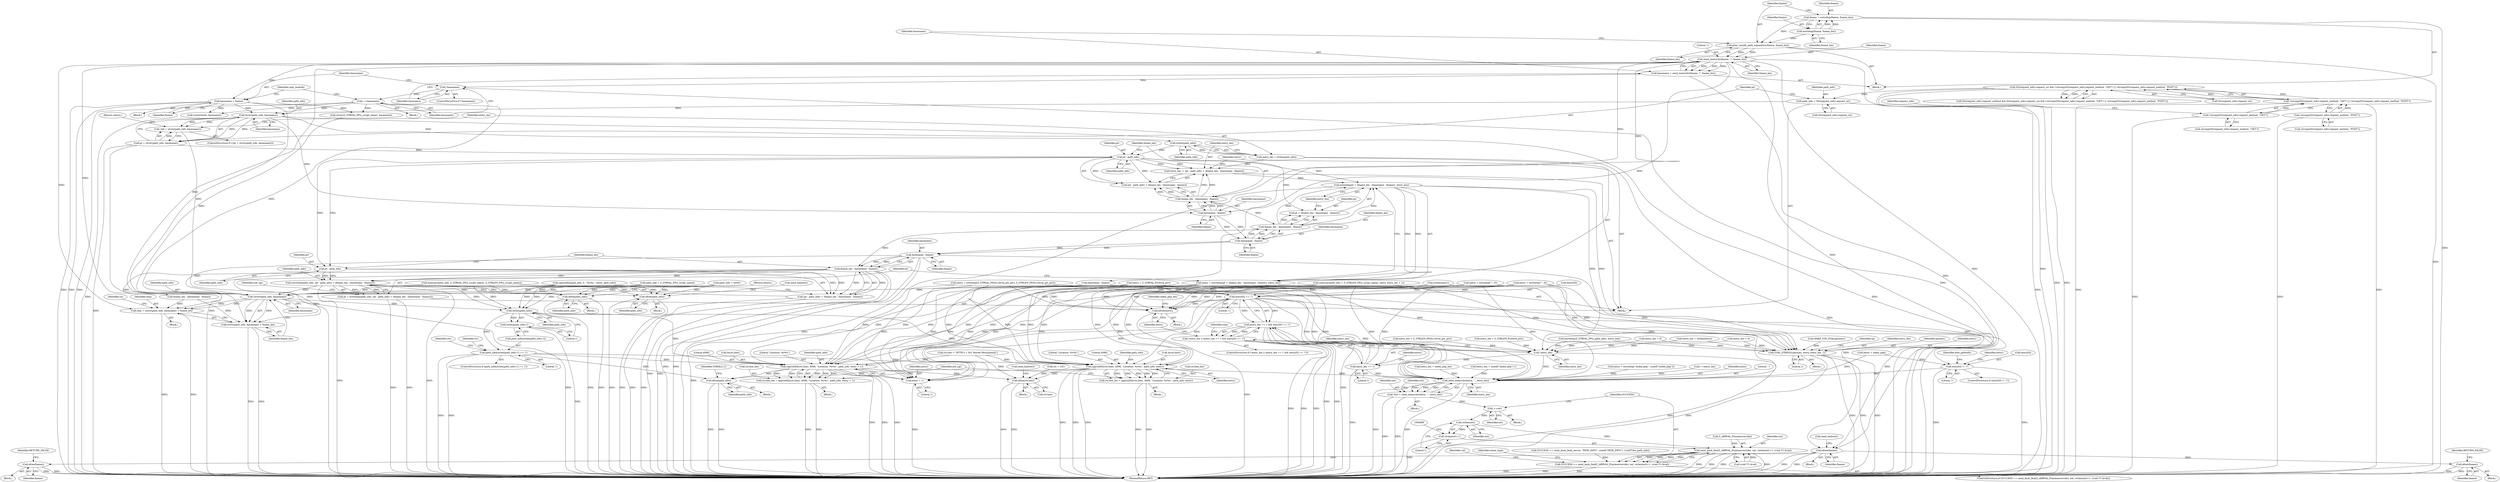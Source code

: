 digraph "0_php_bf58162ddf970f63502837f366930e44d6a992cf@API" {
"1000584" [label="(Call,strstr(path_info, basename))"];
"1000574" [label="(Call,path_info = SG(request_info).request_uri)"];
"1000278" [label="(Call,SG(request_info).request_uri && (!strcmp(SG(request_info).request_method, \"GET\") || !strcmp(SG(request_info).request_method, \"POST\")))"];
"1000283" [label="(Call,!strcmp(SG(request_info).request_method, \"GET\") || !strcmp(SG(request_info).request_method, \"POST\"))"];
"1000284" [label="(Call,!strcmp(SG(request_info).request_method, \"GET\"))"];
"1000291" [label="(Call,!strcmp(SG(request_info).request_method, \"POST\"))"];
"1000318" [label="(Call,basename = fname)"];
"1000310" [label="(Call,zend_memrchr(fname, '/', fname_len))"];
"1000305" [label="(Call,phar_unixify_path_separators(fname, fname_len))"];
"1000300" [label="(Call,fname = estrndup(fname, fname_len))"];
"1000302" [label="(Call,estrndup(fname, fname_len))"];
"1000323" [label="(Call,++basename)"];
"1000315" [label="(Call,!basename)"];
"1000308" [label="(Call,basename = zend_memrchr(fname, '/', fname_len))"];
"1000581" [label="(Call,!(pt = strstr(path_info, basename)))"];
"1000582" [label="(Call,pt = strstr(path_info, basename))"];
"1000596" [label="(Call,pt - path_info)"];
"1000593" [label="(Call,entry_len -= (pt - path_info) + (fname_len - (basename - fname)))"];
"1000606" [label="(Call,estrndup(pt + (fname_len - (basename - fname)), entry_len))"];
"1000604" [label="(Call,entry = estrndup(pt + (fname_len - (basename - fname)), entry_len))"];
"1000641" [label="(Call,ZVAL_STRINGL(params, entry, entry_len, 1))"];
"1000778" [label="(Call,entry[0] == '/')"];
"1000774" [label="(Call,entry_len == 1 && entry[0] == '/')"];
"1000771" [label="(Call,!entry_len || (entry_len == 1 && entry[0] == '/'))"];
"1000784" [label="(Call,efree(entry))"];
"1000796" [label="(Call,entry[0] != '/')"];
"1000958" [label="(Call,zend_memrchr(entry, '.', entry_len))"];
"1000956" [label="(Call,*ext = zend_memrchr(entry, '.', entry_len))"];
"1000966" [label="(Call,++ext)"];
"1000976" [label="(Call,strlen(ext))"];
"1000971" [label="(Call,zend_hash_find(Z_ARRVAL_P(mimeoverride), ext, strlen(ext)+1, (void **) &val))"];
"1000969" [label="(Call,SUCCESS == zend_hash_find(Z_ARRVAL_P(mimeoverride), ext, strlen(ext)+1, (void **) &val))"];
"1000975" [label="(Call,strlen(ext)+1)"];
"1000899" [label="(Call,spprintf(&(ctr.line), 4096, \"Location: %s%s\", path_info, entry + 1))"];
"1000895" [label="(Call,ctr.line_len = spprintf(&(ctr.line), 4096, \"Location: %s%s\", path_info, entry + 1))"];
"1000935" [label="(Call,efree(path_info))"];
"1000939" [label="(Call,efree(ctr.line))"];
"1000907" [label="(Call,entry + 1)"];
"1000916" [label="(Call,spprintf(&(ctr.line), 4096, \"Location: %s%s\", path_info, entry))"];
"1000912" [label="(Call,ctr.line_len = spprintf(&(ctr.line), 4096, \"Location: %s%s\", path_info, entry))"];
"1000772" [label="(Call,!entry_len)"];
"1000775" [label="(Call,entry_len == 1)"];
"1000595" [label="(Call,(pt - path_info) + (fname_len - (basename - fname)))"];
"1000607" [label="(Call,pt + (fname_len - (basename - fname)))"];
"1000620" [label="(Call,pt - path_info)"];
"1000617" [label="(Call,estrndup(path_info, (pt - path_info) + (fname_len - (basename - fname))))"];
"1000615" [label="(Call,pt = estrndup(path_info, (pt - path_info) + (fname_len - (basename - fname))))"];
"1000656" [label="(Call,efree(path_info))"];
"1000828" [label="(Call,efree(path_info))"];
"1000868" [label="(Call,strstr(path_info, basename))"];
"1000865" [label="(Call,tmp = strstr(path_info, basename) + fname_len)"];
"1000867" [label="(Call,strstr(path_info, basename) + fname_len)"];
"1000890" [label="(Call,strlen(path_info))"];
"1000886" [label="(Call,path_info[strlen(path_info)-1] == '/')"];
"1000889" [label="(Call,strlen(path_info)-1)"];
"1000619" [label="(Call,(pt - path_info) + (fname_len - (basename - fname)))"];
"1000591" [label="(Call,strlen(path_info))"];
"1000589" [label="(Call,entry_len = strlen(path_info))"];
"1000601" [label="(Call,basename - fname)"];
"1000599" [label="(Call,fname_len - (basename - fname))"];
"1000609" [label="(Call,fname_len - (basename - fname))"];
"1000623" [label="(Call,fname_len - (basename - fname))"];
"1000611" [label="(Call,basename - fname)"];
"1000625" [label="(Call,basename - fname)"];
"1000945" [label="(Call,efree(fname))"];
"1001009" [label="(Call,efree(fname))"];
"1001023" [label="(Call,efree(fname))"];
"1000615" [label="(Call,pt = estrndup(path_info, (pt - path_info) + (fname_len - (basename - fname))))"];
"1000574" [label="(Call,path_info = SG(request_info).request_uri)"];
"1000917" [label="(Call,&(ctr.line))"];
"1000656" [label="(Call,efree(path_info))"];
"1000945" [label="(Call,efree(fname))"];
"1000891" [label="(Identifier,path_info)"];
"1000866" [label="(Identifier,tmp)"];
"1000467" [label="(Call,memcpy(path_info, Z_STRVAL_PP(z_script_name), Z_STRLEN_PP(z_script_name)))"];
"1000611" [label="(Call,basename - fname)"];
"1000599" [label="(Call,fname_len - (basename - fname))"];
"1000580" [label="(ControlStructure,if (!(pt = strstr(path_info, basename))))"];
"1000583" [label="(Identifier,pt)"];
"1000307" [label="(Identifier,fname_len)"];
"1000432" [label="(Call,SUCCESS == zend_hash_find(_server, \"PATH_INFO\", sizeof(\"PATH_INFO\"), (void**)&z_path_info))"];
"1000908" [label="(Identifier,entry)"];
"1000639" [label="(Call,MAKE_STD_ZVAL(params))"];
"1000302" [label="(Call,estrndup(fname, fname_len))"];
"1000311" [label="(Identifier,fname)"];
"1000324" [label="(Identifier,basename)"];
"1000969" [label="(Call,SUCCESS == zend_hash_find(Z_ARRVAL_P(mimeoverride), ext, strlen(ext)+1, (void **) &val))"];
"1000785" [label="(Identifier,entry)"];
"1000318" [label="(Call,basename = fname)"];
"1000594" [label="(Identifier,entry_len)"];
"1000804" [label="(Identifier,entry)"];
"1000871" [label="(Identifier,fname_len)"];
"1000935" [label="(Call,efree(path_info))"];
"1000487" [label="(Call,entry_len = 0)"];
"1000904" [label="(Literal,4096)"];
"1000812" [label="(Call,entry = estrndup(\"/index.php\", sizeof(\"/index.php\")))"];
"1000319" [label="(Identifier,basename)"];
"1000940" [label="(Call,ctr.line)"];
"1000582" [label="(Call,pt = strstr(path_info, basename))"];
"1000943" [label="(Call,zend_bailout())"];
"1000304" [label="(Identifier,fname_len)"];
"1000620" [label="(Call,pt - path_info)"];
"1000808" [label="(Call,++entry_len)"];
"1000946" [label="(Identifier,fname)"];
"1000591" [label="(Call,strlen(path_info))"];
"1000829" [label="(Identifier,path_info)"];
"1000986" [label="(Identifier,val)"];
"1000892" [label="(Literal,1)"];
"1000626" [label="(Identifier,basename)"];
"1000576" [label="(Call,SG(request_info).request_uri)"];
"1000606" [label="(Call,estrndup(pt + (fname_len - (basename - fname)), entry_len))"];
"1000797" [label="(Call,entry[0])"];
"1000610" [label="(Identifier,fname_len)"];
"1000657" [label="(Identifier,path_info)"];
"1000317" [label="(Block,)"];
"1000976" [label="(Call,strlen(ext))"];
"1000629" [label="(Identifier,not_cgi)"];
"1001010" [label="(Identifier,fname)"];
"1000273" [label="(Call,SG(request_info).request_method && SG(request_info).request_uri && (!strcmp(SG(request_info).request_method, \"GET\") || !strcmp(SG(request_info).request_method, \"POST\")))"];
"1001008" [label="(Block,)"];
"1000621" [label="(Identifier,pt)"];
"1000595" [label="(Call,(pt - path_info) + (fname_len - (basename - fname)))"];
"1000306" [label="(Identifier,fname)"];
"1000323" [label="(Call,++basename)"];
"1000548" [label="(Call,entry = estrndup(\"\", 0))"];
"1000954" [label="(Block,)"];
"1000566" [label="(Call,basename - fname)"];
"1000590" [label="(Identifier,entry_len)"];
"1000873" [label="(Identifier,sa)"];
"1000922" [label="(Literal,\"Location: %s%s\")"];
"1000897" [label="(Identifier,ctr)"];
"1000957" [label="(Identifier,ext)"];
"1001030" [label="(MethodReturn,RET)"];
"1000770" [label="(ControlStructure,if (!entry_len || (entry_len == 1 && entry[0] == '/')))"];
"1000564" [label="(Call,fname_len - (basename - fname))"];
"1000959" [label="(Identifier,entry)"];
"1000285" [label="(Call,strcmp(SG(request_info).request_method, \"GET\"))"];
"1000648" [label="(Identifier,zp)"];
"1000975" [label="(Call,strlen(ext)+1)"];
"1001028" [label="(Identifier,mime_type)"];
"1000960" [label="(Literal,'.')"];
"1000795" [label="(ControlStructure,if (entry[0] != '/'))"];
"1000978" [label="(Literal,1)"];
"1000581" [label="(Call,!(pt = strstr(path_info, basename)))"];
"1000320" [label="(Identifier,fname)"];
"1000966" [label="(Call,++ext)"];
"1000887" [label="(Call,path_info[strlen(path_info)-1])"];
"1000322" [label="(Block,)"];
"1000900" [label="(Call,&(ctr.line))"];
"1000842" [label="(Call,ctr = {0})"];
"1000971" [label="(Call,zend_hash_find(Z_ARRVAL_P(mimeoverride), ext, strlen(ext)+1, (void **) &val))"];
"1000977" [label="(Identifier,ext)"];
"1000645" [label="(Literal,1)"];
"1000835" [label="(Identifier,tmp)"];
"1000911" [label="(Block,)"];
"1000830" [label="(Call,zend_bailout())"];
"1000316" [label="(Identifier,basename)"];
"1000305" [label="(Call,phar_unixify_path_separators(fname, fname_len))"];
"1000775" [label="(Call,entry_len == 1)"];
"1001023" [label="(Call,efree(fname))"];
"1000857" [label="(Call,ctr.line = \"HTTP/1.1 301 Moved Permanently\")"];
"1000495" [label="(Call,path_info = Z_STRVAL_PP(z_script_name))"];
"1000623" [label="(Call,fname_len - (basename - fname))"];
"1000588" [label="(Return,return;)"];
"1000779" [label="(Call,entry[0])"];
"1000292" [label="(Call,strcmp(SG(request_info).request_method, \"POST\"))"];
"1000974" [label="(Identifier,ext)"];
"1000864" [label="(Block,)"];
"1000613" [label="(Identifier,fname)"];
"1000314" [label="(ControlStructure,if (!basename))"];
"1000916" [label="(Call,spprintf(&(ctr.line), 4096, \"Location: %s%s\", path_info, entry))"];
"1000295" [label="(Identifier,request_info)"];
"1000921" [label="(Literal,4096)"];
"1000644" [label="(Identifier,entry_len)"];
"1000601" [label="(Call,basename - fname)"];
"1000956" [label="(Call,*ext = zend_memrchr(entry, '.', entry_len))"];
"1000905" [label="(Literal,\"Location: %s%s\")"];
"1000612" [label="(Identifier,basename)"];
"1000600" [label="(Identifier,fname_len)"];
"1000627" [label="(Identifier,fname)"];
"1000771" [label="(Call,!entry_len || (entry_len == 1 && entry[0] == '/'))"];
"1000972" [label="(Call,Z_ARRVAL_P(mimeoverride))"];
"1000309" [label="(Identifier,basename)"];
"1000926" [label="(Identifier,not_cgi)"];
"1000308" [label="(Call,basename = zend_memrchr(fname, '/', fname_len))"];
"1000722" [label="(Call,entry = estrndup(Z_STRVAL_PP(fci.retval_ptr_ptr), Z_STRLEN_PP(fci.retval_ptr_ptr)))"];
"1000944" [label="(Block,)"];
"1000573" [label="(Block,)"];
"1000596" [label="(Call,pt - path_info)"];
"1000741" [label="(Call,entry = Z_STRVAL_P(retval_ptr))"];
"1000614" [label="(Identifier,entry_len)"];
"1000454" [label="(Call,estrndup(Z_STRVAL_PP(z_path_info), entry_len))"];
"1000589" [label="(Call,entry_len = strlen(path_info))"];
"1000303" [label="(Identifier,fname)"];
"1000958" [label="(Call,zend_memrchr(entry, '.', entry_len))"];
"1000609" [label="(Call,fname_len - (basename - fname))"];
"1000633" [label="(Block,)"];
"1000783" [label="(Block,)"];
"1000826" [label="(Identifier,free_pathinfo)"];
"1000979" [label="(Call,(void **) &val)"];
"1000593" [label="(Call,entry_len -= (pt - path_info) + (fname_len - (basename - fname)))"];
"1000618" [label="(Identifier,path_info)"];
"1000924" [label="(Identifier,entry)"];
"1001024" [label="(Identifier,fname)"];
"1000780" [label="(Identifier,entry)"];
"1000772" [label="(Call,!entry_len)"];
"1000965" [label="(Block,)"];
"1000642" [label="(Identifier,params)"];
"1000886" [label="(Call,path_info[strlen(path_info)-1] == '/')"];
"1000893" [label="(Literal,'/')"];
"1000513" [label="(Call,strstr(testit, basename))"];
"1000968" [label="(ControlStructure,if (SUCCESS == zend_hash_find(Z_ARRVAL_P(mimeoverride), ext, strlen(ext)+1, (void **) &val)))"];
"1000796" [label="(Call,entry[0] != '/')"];
"1000912" [label="(Call,ctr.line_len = spprintf(&(ctr.line), 4096, \"Location: %s%s\", path_info, entry))"];
"1000923" [label="(Identifier,path_info)"];
"1000526" [label="(Call,entry_len = strlen(entry))"];
"1000913" [label="(Call,ctr.line_len)"];
"1000598" [label="(Identifier,path_info)"];
"1000776" [label="(Identifier,entry_len)"];
"1000586" [label="(Identifier,basename)"];
"1000987" [label="(Block,)"];
"1000970" [label="(Identifier,SUCCESS)"];
"1000894" [label="(Block,)"];
"1000869" [label="(Identifier,path_info)"];
"1000603" [label="(Identifier,fname)"];
"1000575" [label="(Identifier,path_info)"];
"1000787" [label="(Identifier,index_php_len)"];
"1000777" [label="(Literal,1)"];
"1000655" [label="(Block,)"];
"1000585" [label="(Identifier,path_info)"];
"1000658" [label="(Return,return;)"];
"1000907" [label="(Call,entry + 1)"];
"1000870" [label="(Identifier,basename)"];
"1000592" [label="(Identifier,path_info)"];
"1000964" [label="(Identifier,ext)"];
"1000906" [label="(Identifier,path_info)"];
"1000789" [label="(Call,entry = index_php)"];
"1000315" [label="(Call,!basename)"];
"1000284" [label="(Call,!strcmp(SG(request_info).request_method, \"GET\"))"];
"1000604" [label="(Call,entry = estrndup(pt + (fname_len - (basename - fname)), entry_len))"];
"1000310" [label="(Call,zend_memrchr(fname, '/', fname_len))"];
"1000939" [label="(Call,efree(ctr.line))"];
"1000947" [label="(Call,zend_bailout())"];
"1000867" [label="(Call,strstr(path_info, basename) + fname_len)"];
"1000890" [label="(Call,strlen(path_info))"];
"1000301" [label="(Identifier,fname)"];
"1000528" [label="(Call,strlen(entry))"];
"1000283" [label="(Call,!strcmp(SG(request_info).request_method, \"GET\") || !strcmp(SG(request_info).request_method, \"POST\"))"];
"1000909" [label="(Literal,1)"];
"1000619" [label="(Call,(pt - path_info) + (fname_len - (basename - fname)))"];
"1000608" [label="(Identifier,pt)"];
"1000827" [label="(Block,)"];
"1000773" [label="(Identifier,entry_len)"];
"1000641" [label="(Call,ZVAL_STRINGL(params, entry, entry_len, 1))"];
"1000602" [label="(Identifier,basename)"];
"1000774" [label="(Call,entry_len == 1 && entry[0] == '/')"];
"1000967" [label="(Identifier,ext)"];
"1000313" [label="(Identifier,fname_len)"];
"1000800" [label="(Literal,'/')"];
"1000792" [label="(Call,entry_len = index_php_len)"];
"1000885" [label="(ControlStructure,if (path_info[strlen(path_info)-1] == '/'))"];
"1000745" [label="(Call,entry_len = Z_STRLEN_P(retval_ptr))"];
"1000782" [label="(Literal,'/')"];
"1000584" [label="(Call,strstr(path_info, basename))"];
"1000868" [label="(Call,strstr(path_info, basename))"];
"1000818" [label="(Call,entry_len = sizeof(\"/index.php\")-1)"];
"1000279" [label="(Call,SG(request_info).request_uri)"];
"1000914" [label="(Identifier,ctr)"];
"1000616" [label="(Identifier,pt)"];
"1000896" [label="(Call,ctr.line_len)"];
"1000936" [label="(Identifier,path_info)"];
"1000784" [label="(Call,efree(entry))"];
"1000490" [label="(Call,entry = estrndup(\"\", 0))"];
"1000733" [label="(Call,entry_len = Z_STRLEN_PP(fci.retval_ptr_ptr))"];
"1000961" [label="(Identifier,entry_len)"];
"1000625" [label="(Call,basename - fname)"];
"1000778" [label="(Call,entry[0] == '/')"];
"1000530" [label="(Call,spprintf(&path_info, 0, \"%s%s\", testit, path_info))"];
"1000828" [label="(Call,efree(path_info))"];
"1000865" [label="(Call,tmp = strstr(path_info, basename) + fname_len)"];
"1000934" [label="(Block,)"];
"1000278" [label="(Call,SG(request_info).request_uri && (!strcmp(SG(request_info).request_method, \"GET\") || !strcmp(SG(request_info).request_method, \"POST\")))"];
"1000899" [label="(Call,spprintf(&(ctr.line), 4096, \"Location: %s%s\", path_info, entry + 1))"];
"1000605" [label="(Identifier,entry)"];
"1000473" [label="(Call,memcpy(path_info + Z_STRLEN_PP(z_script_name), entry, entry_len + 1))"];
"1000938" [label="(Identifier,TSRMLS_C)"];
"1000643" [label="(Identifier,entry)"];
"1000607" [label="(Call,pt + (fname_len - (basename - fname)))"];
"1000597" [label="(Identifier,pt)"];
"1000553" [label="(Call,entry_len = 0)"];
"1000895" [label="(Call,ctr.line_len = spprintf(&(ctr.line), 4096, \"Location: %s%s\", path_info, entry + 1))"];
"1000542" [label="(Call,path_info = testit)"];
"1000331" [label="(Identifier,sapi_module)"];
"1000291" [label="(Call,!strcmp(SG(request_info).request_method, \"POST\"))"];
"1000889" [label="(Call,strlen(path_info)-1)"];
"1000622" [label="(Identifier,path_info)"];
"1001011" [label="(Identifier,RETURN_FALSE)"];
"1001025" [label="(Identifier,RETURN_FALSE)"];
"1000312" [label="(Literal,'/')"];
"1000300" [label="(Call,fname = estrndup(fname, fname_len))"];
"1000832" [label="(Block,)"];
"1000424" [label="(Call,strstr(Z_STRVAL_PP(z_script_name), basename))"];
"1000617" [label="(Call,estrndup(path_info, (pt - path_info) + (fname_len - (basename - fname))))"];
"1000624" [label="(Identifier,fname_len)"];
"1001009" [label="(Call,efree(fname))"];
"1000182" [label="(Block,)"];
"1000584" -> "1000582"  [label="AST: "];
"1000584" -> "1000586"  [label="CFG: "];
"1000585" -> "1000584"  [label="AST: "];
"1000586" -> "1000584"  [label="AST: "];
"1000582" -> "1000584"  [label="CFG: "];
"1000584" -> "1001030"  [label="DDG: "];
"1000584" -> "1001030"  [label="DDG: "];
"1000584" -> "1000581"  [label="DDG: "];
"1000584" -> "1000581"  [label="DDG: "];
"1000584" -> "1000582"  [label="DDG: "];
"1000584" -> "1000582"  [label="DDG: "];
"1000574" -> "1000584"  [label="DDG: "];
"1000318" -> "1000584"  [label="DDG: "];
"1000323" -> "1000584"  [label="DDG: "];
"1000584" -> "1000591"  [label="DDG: "];
"1000584" -> "1000601"  [label="DDG: "];
"1000574" -> "1000573"  [label="AST: "];
"1000574" -> "1000576"  [label="CFG: "];
"1000575" -> "1000574"  [label="AST: "];
"1000576" -> "1000574"  [label="AST: "];
"1000583" -> "1000574"  [label="CFG: "];
"1000574" -> "1001030"  [label="DDG: "];
"1000278" -> "1000574"  [label="DDG: "];
"1000278" -> "1000273"  [label="AST: "];
"1000278" -> "1000279"  [label="CFG: "];
"1000278" -> "1000283"  [label="CFG: "];
"1000279" -> "1000278"  [label="AST: "];
"1000283" -> "1000278"  [label="AST: "];
"1000273" -> "1000278"  [label="CFG: "];
"1000278" -> "1001030"  [label="DDG: "];
"1000278" -> "1001030"  [label="DDG: "];
"1000278" -> "1000273"  [label="DDG: "];
"1000278" -> "1000273"  [label="DDG: "];
"1000283" -> "1000278"  [label="DDG: "];
"1000283" -> "1000278"  [label="DDG: "];
"1000283" -> "1000284"  [label="CFG: "];
"1000283" -> "1000291"  [label="CFG: "];
"1000284" -> "1000283"  [label="AST: "];
"1000291" -> "1000283"  [label="AST: "];
"1000283" -> "1001030"  [label="DDG: "];
"1000283" -> "1001030"  [label="DDG: "];
"1000284" -> "1000283"  [label="DDG: "];
"1000291" -> "1000283"  [label="DDG: "];
"1000284" -> "1000285"  [label="CFG: "];
"1000285" -> "1000284"  [label="AST: "];
"1000295" -> "1000284"  [label="CFG: "];
"1000284" -> "1001030"  [label="DDG: "];
"1000291" -> "1000292"  [label="CFG: "];
"1000292" -> "1000291"  [label="AST: "];
"1000291" -> "1001030"  [label="DDG: "];
"1000318" -> "1000317"  [label="AST: "];
"1000318" -> "1000320"  [label="CFG: "];
"1000319" -> "1000318"  [label="AST: "];
"1000320" -> "1000318"  [label="AST: "];
"1000331" -> "1000318"  [label="CFG: "];
"1000318" -> "1001030"  [label="DDG: "];
"1000318" -> "1001030"  [label="DDG: "];
"1000310" -> "1000318"  [label="DDG: "];
"1000318" -> "1000424"  [label="DDG: "];
"1000318" -> "1000513"  [label="DDG: "];
"1000318" -> "1000868"  [label="DDG: "];
"1000310" -> "1000308"  [label="AST: "];
"1000310" -> "1000313"  [label="CFG: "];
"1000311" -> "1000310"  [label="AST: "];
"1000312" -> "1000310"  [label="AST: "];
"1000313" -> "1000310"  [label="AST: "];
"1000308" -> "1000310"  [label="CFG: "];
"1000310" -> "1001030"  [label="DDG: "];
"1000310" -> "1001030"  [label="DDG: "];
"1000310" -> "1000308"  [label="DDG: "];
"1000310" -> "1000308"  [label="DDG: "];
"1000310" -> "1000308"  [label="DDG: "];
"1000305" -> "1000310"  [label="DDG: "];
"1000305" -> "1000310"  [label="DDG: "];
"1000310" -> "1000564"  [label="DDG: "];
"1000310" -> "1000566"  [label="DDG: "];
"1000310" -> "1000599"  [label="DDG: "];
"1000310" -> "1000601"  [label="DDG: "];
"1000310" -> "1000865"  [label="DDG: "];
"1000310" -> "1000867"  [label="DDG: "];
"1000310" -> "1000945"  [label="DDG: "];
"1000305" -> "1000182"  [label="AST: "];
"1000305" -> "1000307"  [label="CFG: "];
"1000306" -> "1000305"  [label="AST: "];
"1000307" -> "1000305"  [label="AST: "];
"1000309" -> "1000305"  [label="CFG: "];
"1000305" -> "1001030"  [label="DDG: "];
"1000300" -> "1000305"  [label="DDG: "];
"1000302" -> "1000305"  [label="DDG: "];
"1000300" -> "1000182"  [label="AST: "];
"1000300" -> "1000302"  [label="CFG: "];
"1000301" -> "1000300"  [label="AST: "];
"1000302" -> "1000300"  [label="AST: "];
"1000306" -> "1000300"  [label="CFG: "];
"1000300" -> "1001030"  [label="DDG: "];
"1000302" -> "1000300"  [label="DDG: "];
"1000302" -> "1000300"  [label="DDG: "];
"1000302" -> "1000304"  [label="CFG: "];
"1000303" -> "1000302"  [label="AST: "];
"1000304" -> "1000302"  [label="AST: "];
"1000323" -> "1000322"  [label="AST: "];
"1000323" -> "1000324"  [label="CFG: "];
"1000324" -> "1000323"  [label="AST: "];
"1000331" -> "1000323"  [label="CFG: "];
"1000323" -> "1001030"  [label="DDG: "];
"1000315" -> "1000323"  [label="DDG: "];
"1000323" -> "1000424"  [label="DDG: "];
"1000323" -> "1000513"  [label="DDG: "];
"1000323" -> "1000868"  [label="DDG: "];
"1000315" -> "1000314"  [label="AST: "];
"1000315" -> "1000316"  [label="CFG: "];
"1000316" -> "1000315"  [label="AST: "];
"1000319" -> "1000315"  [label="CFG: "];
"1000324" -> "1000315"  [label="CFG: "];
"1000315" -> "1001030"  [label="DDG: "];
"1000308" -> "1000315"  [label="DDG: "];
"1000308" -> "1000182"  [label="AST: "];
"1000309" -> "1000308"  [label="AST: "];
"1000316" -> "1000308"  [label="CFG: "];
"1000308" -> "1001030"  [label="DDG: "];
"1000581" -> "1000580"  [label="AST: "];
"1000581" -> "1000582"  [label="CFG: "];
"1000582" -> "1000581"  [label="AST: "];
"1000588" -> "1000581"  [label="CFG: "];
"1000590" -> "1000581"  [label="CFG: "];
"1000581" -> "1001030"  [label="DDG: "];
"1000582" -> "1000581"  [label="DDG: "];
"1000583" -> "1000582"  [label="AST: "];
"1000582" -> "1001030"  [label="DDG: "];
"1000582" -> "1001030"  [label="DDG: "];
"1000582" -> "1000596"  [label="DDG: "];
"1000596" -> "1000595"  [label="AST: "];
"1000596" -> "1000598"  [label="CFG: "];
"1000597" -> "1000596"  [label="AST: "];
"1000598" -> "1000596"  [label="AST: "];
"1000600" -> "1000596"  [label="CFG: "];
"1000596" -> "1000593"  [label="DDG: "];
"1000596" -> "1000593"  [label="DDG: "];
"1000596" -> "1000595"  [label="DDG: "];
"1000596" -> "1000595"  [label="DDG: "];
"1000591" -> "1000596"  [label="DDG: "];
"1000596" -> "1000606"  [label="DDG: "];
"1000596" -> "1000607"  [label="DDG: "];
"1000596" -> "1000620"  [label="DDG: "];
"1000596" -> "1000620"  [label="DDG: "];
"1000593" -> "1000573"  [label="AST: "];
"1000593" -> "1000595"  [label="CFG: "];
"1000594" -> "1000593"  [label="AST: "];
"1000595" -> "1000593"  [label="AST: "];
"1000605" -> "1000593"  [label="CFG: "];
"1000599" -> "1000593"  [label="DDG: "];
"1000599" -> "1000593"  [label="DDG: "];
"1000589" -> "1000593"  [label="DDG: "];
"1000593" -> "1000606"  [label="DDG: "];
"1000606" -> "1000604"  [label="AST: "];
"1000606" -> "1000614"  [label="CFG: "];
"1000607" -> "1000606"  [label="AST: "];
"1000614" -> "1000606"  [label="AST: "];
"1000604" -> "1000606"  [label="CFG: "];
"1000606" -> "1001030"  [label="DDG: "];
"1000606" -> "1000604"  [label="DDG: "];
"1000606" -> "1000604"  [label="DDG: "];
"1000609" -> "1000606"  [label="DDG: "];
"1000609" -> "1000606"  [label="DDG: "];
"1000606" -> "1000641"  [label="DDG: "];
"1000606" -> "1000772"  [label="DDG: "];
"1000604" -> "1000573"  [label="AST: "];
"1000605" -> "1000604"  [label="AST: "];
"1000616" -> "1000604"  [label="CFG: "];
"1000604" -> "1001030"  [label="DDG: "];
"1000604" -> "1000641"  [label="DDG: "];
"1000604" -> "1000778"  [label="DDG: "];
"1000604" -> "1000784"  [label="DDG: "];
"1000604" -> "1000899"  [label="DDG: "];
"1000604" -> "1000907"  [label="DDG: "];
"1000604" -> "1000916"  [label="DDG: "];
"1000604" -> "1000958"  [label="DDG: "];
"1000641" -> "1000633"  [label="AST: "];
"1000641" -> "1000645"  [label="CFG: "];
"1000642" -> "1000641"  [label="AST: "];
"1000643" -> "1000641"  [label="AST: "];
"1000644" -> "1000641"  [label="AST: "];
"1000645" -> "1000641"  [label="AST: "];
"1000648" -> "1000641"  [label="CFG: "];
"1000641" -> "1001030"  [label="DDG: "];
"1000641" -> "1001030"  [label="DDG: "];
"1000641" -> "1001030"  [label="DDG: "];
"1000641" -> "1001030"  [label="DDG: "];
"1000639" -> "1000641"  [label="DDG: "];
"1000490" -> "1000641"  [label="DDG: "];
"1000528" -> "1000641"  [label="DDG: "];
"1000473" -> "1000641"  [label="DDG: "];
"1000548" -> "1000641"  [label="DDG: "];
"1000553" -> "1000641"  [label="DDG: "];
"1000487" -> "1000641"  [label="DDG: "];
"1000526" -> "1000641"  [label="DDG: "];
"1000454" -> "1000641"  [label="DDG: "];
"1000778" -> "1000774"  [label="AST: "];
"1000778" -> "1000782"  [label="CFG: "];
"1000779" -> "1000778"  [label="AST: "];
"1000782" -> "1000778"  [label="AST: "];
"1000774" -> "1000778"  [label="CFG: "];
"1000778" -> "1001030"  [label="DDG: "];
"1000778" -> "1000774"  [label="DDG: "];
"1000778" -> "1000774"  [label="DDG: "];
"1000741" -> "1000778"  [label="DDG: "];
"1000490" -> "1000778"  [label="DDG: "];
"1000722" -> "1000778"  [label="DDG: "];
"1000528" -> "1000778"  [label="DDG: "];
"1000473" -> "1000778"  [label="DDG: "];
"1000548" -> "1000778"  [label="DDG: "];
"1000778" -> "1000784"  [label="DDG: "];
"1000778" -> "1000796"  [label="DDG: "];
"1000778" -> "1000899"  [label="DDG: "];
"1000778" -> "1000907"  [label="DDG: "];
"1000778" -> "1000916"  [label="DDG: "];
"1000778" -> "1000958"  [label="DDG: "];
"1000774" -> "1000771"  [label="AST: "];
"1000774" -> "1000775"  [label="CFG: "];
"1000775" -> "1000774"  [label="AST: "];
"1000771" -> "1000774"  [label="CFG: "];
"1000774" -> "1001030"  [label="DDG: "];
"1000774" -> "1001030"  [label="DDG: "];
"1000774" -> "1000771"  [label="DDG: "];
"1000774" -> "1000771"  [label="DDG: "];
"1000775" -> "1000774"  [label="DDG: "];
"1000775" -> "1000774"  [label="DDG: "];
"1000771" -> "1000770"  [label="AST: "];
"1000771" -> "1000772"  [label="CFG: "];
"1000772" -> "1000771"  [label="AST: "];
"1000785" -> "1000771"  [label="CFG: "];
"1000835" -> "1000771"  [label="CFG: "];
"1000771" -> "1001030"  [label="DDG: "];
"1000771" -> "1001030"  [label="DDG: "];
"1000771" -> "1001030"  [label="DDG: "];
"1000772" -> "1000771"  [label="DDG: "];
"1000784" -> "1000783"  [label="AST: "];
"1000784" -> "1000785"  [label="CFG: "];
"1000785" -> "1000784"  [label="AST: "];
"1000787" -> "1000784"  [label="CFG: "];
"1000784" -> "1001030"  [label="DDG: "];
"1000741" -> "1000784"  [label="DDG: "];
"1000490" -> "1000784"  [label="DDG: "];
"1000722" -> "1000784"  [label="DDG: "];
"1000528" -> "1000784"  [label="DDG: "];
"1000473" -> "1000784"  [label="DDG: "];
"1000548" -> "1000784"  [label="DDG: "];
"1000796" -> "1000795"  [label="AST: "];
"1000796" -> "1000800"  [label="CFG: "];
"1000797" -> "1000796"  [label="AST: "];
"1000800" -> "1000796"  [label="AST: "];
"1000804" -> "1000796"  [label="CFG: "];
"1000826" -> "1000796"  [label="CFG: "];
"1000796" -> "1001030"  [label="DDG: "];
"1000796" -> "1001030"  [label="DDG: "];
"1000789" -> "1000796"  [label="DDG: "];
"1000796" -> "1000958"  [label="DDG: "];
"1000958" -> "1000956"  [label="AST: "];
"1000958" -> "1000961"  [label="CFG: "];
"1000959" -> "1000958"  [label="AST: "];
"1000960" -> "1000958"  [label="AST: "];
"1000961" -> "1000958"  [label="AST: "];
"1000956" -> "1000958"  [label="CFG: "];
"1000958" -> "1001030"  [label="DDG: "];
"1000958" -> "1001030"  [label="DDG: "];
"1000958" -> "1000956"  [label="DDG: "];
"1000958" -> "1000956"  [label="DDG: "];
"1000958" -> "1000956"  [label="DDG: "];
"1000789" -> "1000958"  [label="DDG: "];
"1000812" -> "1000958"  [label="DDG: "];
"1000916" -> "1000958"  [label="DDG: "];
"1000741" -> "1000958"  [label="DDG: "];
"1000490" -> "1000958"  [label="DDG: "];
"1000722" -> "1000958"  [label="DDG: "];
"1000528" -> "1000958"  [label="DDG: "];
"1000473" -> "1000958"  [label="DDG: "];
"1000548" -> "1000958"  [label="DDG: "];
"1000772" -> "1000958"  [label="DDG: "];
"1000792" -> "1000958"  [label="DDG: "];
"1000775" -> "1000958"  [label="DDG: "];
"1000808" -> "1000958"  [label="DDG: "];
"1000818" -> "1000958"  [label="DDG: "];
"1000956" -> "1000954"  [label="AST: "];
"1000957" -> "1000956"  [label="AST: "];
"1000964" -> "1000956"  [label="CFG: "];
"1000956" -> "1001030"  [label="DDG: "];
"1000956" -> "1001030"  [label="DDG: "];
"1000956" -> "1000966"  [label="DDG: "];
"1000966" -> "1000965"  [label="AST: "];
"1000966" -> "1000967"  [label="CFG: "];
"1000967" -> "1000966"  [label="AST: "];
"1000970" -> "1000966"  [label="CFG: "];
"1000966" -> "1000976"  [label="DDG: "];
"1000976" -> "1000975"  [label="AST: "];
"1000976" -> "1000977"  [label="CFG: "];
"1000977" -> "1000976"  [label="AST: "];
"1000978" -> "1000976"  [label="CFG: "];
"1000976" -> "1000971"  [label="DDG: "];
"1000976" -> "1000975"  [label="DDG: "];
"1000971" -> "1000969"  [label="AST: "];
"1000971" -> "1000979"  [label="CFG: "];
"1000972" -> "1000971"  [label="AST: "];
"1000974" -> "1000971"  [label="AST: "];
"1000975" -> "1000971"  [label="AST: "];
"1000979" -> "1000971"  [label="AST: "];
"1000969" -> "1000971"  [label="CFG: "];
"1000971" -> "1001030"  [label="DDG: "];
"1000971" -> "1001030"  [label="DDG: "];
"1000971" -> "1001030"  [label="DDG: "];
"1000971" -> "1001030"  [label="DDG: "];
"1000971" -> "1000969"  [label="DDG: "];
"1000971" -> "1000969"  [label="DDG: "];
"1000971" -> "1000969"  [label="DDG: "];
"1000971" -> "1000969"  [label="DDG: "];
"1000972" -> "1000971"  [label="DDG: "];
"1000979" -> "1000971"  [label="DDG: "];
"1000969" -> "1000968"  [label="AST: "];
"1000970" -> "1000969"  [label="AST: "];
"1000986" -> "1000969"  [label="CFG: "];
"1001028" -> "1000969"  [label="CFG: "];
"1000969" -> "1001030"  [label="DDG: "];
"1000969" -> "1001030"  [label="DDG: "];
"1000969" -> "1001030"  [label="DDG: "];
"1000432" -> "1000969"  [label="DDG: "];
"1000975" -> "1000978"  [label="CFG: "];
"1000978" -> "1000975"  [label="AST: "];
"1000980" -> "1000975"  [label="CFG: "];
"1000975" -> "1001030"  [label="DDG: "];
"1000899" -> "1000895"  [label="AST: "];
"1000899" -> "1000907"  [label="CFG: "];
"1000900" -> "1000899"  [label="AST: "];
"1000904" -> "1000899"  [label="AST: "];
"1000905" -> "1000899"  [label="AST: "];
"1000906" -> "1000899"  [label="AST: "];
"1000907" -> "1000899"  [label="AST: "];
"1000895" -> "1000899"  [label="CFG: "];
"1000899" -> "1001030"  [label="DDG: "];
"1000899" -> "1001030"  [label="DDG: "];
"1000899" -> "1001030"  [label="DDG: "];
"1000899" -> "1000895"  [label="DDG: "];
"1000899" -> "1000895"  [label="DDG: "];
"1000899" -> "1000895"  [label="DDG: "];
"1000899" -> "1000895"  [label="DDG: "];
"1000899" -> "1000895"  [label="DDG: "];
"1000857" -> "1000899"  [label="DDG: "];
"1000890" -> "1000899"  [label="DDG: "];
"1000886" -> "1000899"  [label="DDG: "];
"1000741" -> "1000899"  [label="DDG: "];
"1000490" -> "1000899"  [label="DDG: "];
"1000722" -> "1000899"  [label="DDG: "];
"1000528" -> "1000899"  [label="DDG: "];
"1000473" -> "1000899"  [label="DDG: "];
"1000548" -> "1000899"  [label="DDG: "];
"1000899" -> "1000935"  [label="DDG: "];
"1000899" -> "1000939"  [label="DDG: "];
"1000895" -> "1000894"  [label="AST: "];
"1000896" -> "1000895"  [label="AST: "];
"1000926" -> "1000895"  [label="CFG: "];
"1000895" -> "1001030"  [label="DDG: "];
"1000895" -> "1001030"  [label="DDG: "];
"1000935" -> "1000934"  [label="AST: "];
"1000935" -> "1000936"  [label="CFG: "];
"1000936" -> "1000935"  [label="AST: "];
"1000938" -> "1000935"  [label="CFG: "];
"1000935" -> "1001030"  [label="DDG: "];
"1000935" -> "1001030"  [label="DDG: "];
"1000886" -> "1000935"  [label="DDG: "];
"1000916" -> "1000935"  [label="DDG: "];
"1000939" -> "1000832"  [label="AST: "];
"1000939" -> "1000940"  [label="CFG: "];
"1000940" -> "1000939"  [label="AST: "];
"1000943" -> "1000939"  [label="CFG: "];
"1000939" -> "1001030"  [label="DDG: "];
"1000939" -> "1001030"  [label="DDG: "];
"1000857" -> "1000939"  [label="DDG: "];
"1000842" -> "1000939"  [label="DDG: "];
"1000916" -> "1000939"  [label="DDG: "];
"1000907" -> "1000909"  [label="CFG: "];
"1000908" -> "1000907"  [label="AST: "];
"1000909" -> "1000907"  [label="AST: "];
"1000907" -> "1001030"  [label="DDG: "];
"1000741" -> "1000907"  [label="DDG: "];
"1000490" -> "1000907"  [label="DDG: "];
"1000722" -> "1000907"  [label="DDG: "];
"1000528" -> "1000907"  [label="DDG: "];
"1000473" -> "1000907"  [label="DDG: "];
"1000548" -> "1000907"  [label="DDG: "];
"1000916" -> "1000912"  [label="AST: "];
"1000916" -> "1000924"  [label="CFG: "];
"1000917" -> "1000916"  [label="AST: "];
"1000921" -> "1000916"  [label="AST: "];
"1000922" -> "1000916"  [label="AST: "];
"1000923" -> "1000916"  [label="AST: "];
"1000924" -> "1000916"  [label="AST: "];
"1000912" -> "1000916"  [label="CFG: "];
"1000916" -> "1001030"  [label="DDG: "];
"1000916" -> "1001030"  [label="DDG: "];
"1000916" -> "1001030"  [label="DDG: "];
"1000916" -> "1000912"  [label="DDG: "];
"1000916" -> "1000912"  [label="DDG: "];
"1000916" -> "1000912"  [label="DDG: "];
"1000916" -> "1000912"  [label="DDG: "];
"1000916" -> "1000912"  [label="DDG: "];
"1000857" -> "1000916"  [label="DDG: "];
"1000890" -> "1000916"  [label="DDG: "];
"1000886" -> "1000916"  [label="DDG: "];
"1000741" -> "1000916"  [label="DDG: "];
"1000490" -> "1000916"  [label="DDG: "];
"1000722" -> "1000916"  [label="DDG: "];
"1000528" -> "1000916"  [label="DDG: "];
"1000473" -> "1000916"  [label="DDG: "];
"1000548" -> "1000916"  [label="DDG: "];
"1000912" -> "1000911"  [label="AST: "];
"1000913" -> "1000912"  [label="AST: "];
"1000926" -> "1000912"  [label="CFG: "];
"1000912" -> "1001030"  [label="DDG: "];
"1000912" -> "1001030"  [label="DDG: "];
"1000772" -> "1000773"  [label="CFG: "];
"1000773" -> "1000772"  [label="AST: "];
"1000776" -> "1000772"  [label="CFG: "];
"1000772" -> "1001030"  [label="DDG: "];
"1000733" -> "1000772"  [label="DDG: "];
"1000553" -> "1000772"  [label="DDG: "];
"1000487" -> "1000772"  [label="DDG: "];
"1000745" -> "1000772"  [label="DDG: "];
"1000526" -> "1000772"  [label="DDG: "];
"1000454" -> "1000772"  [label="DDG: "];
"1000772" -> "1000775"  [label="DDG: "];
"1000775" -> "1000777"  [label="CFG: "];
"1000776" -> "1000775"  [label="AST: "];
"1000777" -> "1000775"  [label="AST: "];
"1000780" -> "1000775"  [label="CFG: "];
"1000775" -> "1001030"  [label="DDG: "];
"1000595" -> "1000599"  [label="CFG: "];
"1000599" -> "1000595"  [label="AST: "];
"1000599" -> "1000595"  [label="DDG: "];
"1000599" -> "1000595"  [label="DDG: "];
"1000607" -> "1000609"  [label="CFG: "];
"1000608" -> "1000607"  [label="AST: "];
"1000609" -> "1000607"  [label="AST: "];
"1000614" -> "1000607"  [label="CFG: "];
"1000609" -> "1000607"  [label="DDG: "];
"1000609" -> "1000607"  [label="DDG: "];
"1000620" -> "1000619"  [label="AST: "];
"1000620" -> "1000622"  [label="CFG: "];
"1000621" -> "1000620"  [label="AST: "];
"1000622" -> "1000620"  [label="AST: "];
"1000624" -> "1000620"  [label="CFG: "];
"1000620" -> "1000617"  [label="DDG: "];
"1000620" -> "1000617"  [label="DDG: "];
"1000620" -> "1000619"  [label="DDG: "];
"1000620" -> "1000619"  [label="DDG: "];
"1000617" -> "1000615"  [label="AST: "];
"1000617" -> "1000619"  [label="CFG: "];
"1000618" -> "1000617"  [label="AST: "];
"1000619" -> "1000617"  [label="AST: "];
"1000615" -> "1000617"  [label="CFG: "];
"1000617" -> "1001030"  [label="DDG: "];
"1000617" -> "1001030"  [label="DDG: "];
"1000617" -> "1000615"  [label="DDG: "];
"1000617" -> "1000615"  [label="DDG: "];
"1000623" -> "1000617"  [label="DDG: "];
"1000623" -> "1000617"  [label="DDG: "];
"1000617" -> "1000656"  [label="DDG: "];
"1000617" -> "1000828"  [label="DDG: "];
"1000617" -> "1000868"  [label="DDG: "];
"1000617" -> "1000890"  [label="DDG: "];
"1000615" -> "1000573"  [label="AST: "];
"1000616" -> "1000615"  [label="AST: "];
"1000629" -> "1000615"  [label="CFG: "];
"1000615" -> "1001030"  [label="DDG: "];
"1000615" -> "1001030"  [label="DDG: "];
"1000656" -> "1000655"  [label="AST: "];
"1000656" -> "1000657"  [label="CFG: "];
"1000657" -> "1000656"  [label="AST: "];
"1000658" -> "1000656"  [label="CFG: "];
"1000656" -> "1001030"  [label="DDG: "];
"1000656" -> "1001030"  [label="DDG: "];
"1000530" -> "1000656"  [label="DDG: "];
"1000542" -> "1000656"  [label="DDG: "];
"1000495" -> "1000656"  [label="DDG: "];
"1000467" -> "1000656"  [label="DDG: "];
"1000828" -> "1000827"  [label="AST: "];
"1000828" -> "1000829"  [label="CFG: "];
"1000829" -> "1000828"  [label="AST: "];
"1000830" -> "1000828"  [label="CFG: "];
"1000828" -> "1001030"  [label="DDG: "];
"1000828" -> "1001030"  [label="DDG: "];
"1000530" -> "1000828"  [label="DDG: "];
"1000542" -> "1000828"  [label="DDG: "];
"1000495" -> "1000828"  [label="DDG: "];
"1000467" -> "1000828"  [label="DDG: "];
"1000868" -> "1000867"  [label="AST: "];
"1000868" -> "1000870"  [label="CFG: "];
"1000869" -> "1000868"  [label="AST: "];
"1000870" -> "1000868"  [label="AST: "];
"1000871" -> "1000868"  [label="CFG: "];
"1000868" -> "1001030"  [label="DDG: "];
"1000868" -> "1000865"  [label="DDG: "];
"1000868" -> "1000865"  [label="DDG: "];
"1000868" -> "1000867"  [label="DDG: "];
"1000868" -> "1000867"  [label="DDG: "];
"1000530" -> "1000868"  [label="DDG: "];
"1000542" -> "1000868"  [label="DDG: "];
"1000495" -> "1000868"  [label="DDG: "];
"1000467" -> "1000868"  [label="DDG: "];
"1000424" -> "1000868"  [label="DDG: "];
"1000625" -> "1000868"  [label="DDG: "];
"1000566" -> "1000868"  [label="DDG: "];
"1000868" -> "1000890"  [label="DDG: "];
"1000865" -> "1000864"  [label="AST: "];
"1000865" -> "1000867"  [label="CFG: "];
"1000866" -> "1000865"  [label="AST: "];
"1000867" -> "1000865"  [label="AST: "];
"1000873" -> "1000865"  [label="CFG: "];
"1000865" -> "1001030"  [label="DDG: "];
"1000865" -> "1001030"  [label="DDG: "];
"1000623" -> "1000865"  [label="DDG: "];
"1000564" -> "1000865"  [label="DDG: "];
"1000867" -> "1000871"  [label="CFG: "];
"1000871" -> "1000867"  [label="AST: "];
"1000867" -> "1001030"  [label="DDG: "];
"1000867" -> "1001030"  [label="DDG: "];
"1000623" -> "1000867"  [label="DDG: "];
"1000564" -> "1000867"  [label="DDG: "];
"1000890" -> "1000889"  [label="AST: "];
"1000890" -> "1000891"  [label="CFG: "];
"1000891" -> "1000890"  [label="AST: "];
"1000892" -> "1000890"  [label="CFG: "];
"1000890" -> "1000886"  [label="DDG: "];
"1000890" -> "1000889"  [label="DDG: "];
"1000530" -> "1000890"  [label="DDG: "];
"1000542" -> "1000890"  [label="DDG: "];
"1000495" -> "1000890"  [label="DDG: "];
"1000467" -> "1000890"  [label="DDG: "];
"1000886" -> "1000885"  [label="AST: "];
"1000886" -> "1000893"  [label="CFG: "];
"1000887" -> "1000886"  [label="AST: "];
"1000893" -> "1000886"  [label="AST: "];
"1000897" -> "1000886"  [label="CFG: "];
"1000914" -> "1000886"  [label="CFG: "];
"1000886" -> "1001030"  [label="DDG: "];
"1000886" -> "1001030"  [label="DDG: "];
"1000889" -> "1000887"  [label="AST: "];
"1000889" -> "1000892"  [label="CFG: "];
"1000892" -> "1000889"  [label="AST: "];
"1000887" -> "1000889"  [label="CFG: "];
"1000889" -> "1001030"  [label="DDG: "];
"1000619" -> "1000623"  [label="CFG: "];
"1000623" -> "1000619"  [label="AST: "];
"1000619" -> "1001030"  [label="DDG: "];
"1000619" -> "1001030"  [label="DDG: "];
"1000623" -> "1000619"  [label="DDG: "];
"1000623" -> "1000619"  [label="DDG: "];
"1000591" -> "1000589"  [label="AST: "];
"1000591" -> "1000592"  [label="CFG: "];
"1000592" -> "1000591"  [label="AST: "];
"1000589" -> "1000591"  [label="CFG: "];
"1000591" -> "1000589"  [label="DDG: "];
"1000589" -> "1000573"  [label="AST: "];
"1000590" -> "1000589"  [label="AST: "];
"1000594" -> "1000589"  [label="CFG: "];
"1000589" -> "1001030"  [label="DDG: "];
"1000601" -> "1000599"  [label="AST: "];
"1000601" -> "1000603"  [label="CFG: "];
"1000602" -> "1000601"  [label="AST: "];
"1000603" -> "1000601"  [label="AST: "];
"1000599" -> "1000601"  [label="CFG: "];
"1000601" -> "1000599"  [label="DDG: "];
"1000601" -> "1000599"  [label="DDG: "];
"1000601" -> "1000611"  [label="DDG: "];
"1000601" -> "1000611"  [label="DDG: "];
"1000600" -> "1000599"  [label="AST: "];
"1000599" -> "1000609"  [label="DDG: "];
"1000609" -> "1000611"  [label="CFG: "];
"1000610" -> "1000609"  [label="AST: "];
"1000611" -> "1000609"  [label="AST: "];
"1000611" -> "1000609"  [label="DDG: "];
"1000611" -> "1000609"  [label="DDG: "];
"1000609" -> "1000623"  [label="DDG: "];
"1000623" -> "1000625"  [label="CFG: "];
"1000624" -> "1000623"  [label="AST: "];
"1000625" -> "1000623"  [label="AST: "];
"1000623" -> "1001030"  [label="DDG: "];
"1000623" -> "1001030"  [label="DDG: "];
"1000625" -> "1000623"  [label="DDG: "];
"1000625" -> "1000623"  [label="DDG: "];
"1000611" -> "1000613"  [label="CFG: "];
"1000612" -> "1000611"  [label="AST: "];
"1000613" -> "1000611"  [label="AST: "];
"1000611" -> "1000625"  [label="DDG: "];
"1000611" -> "1000625"  [label="DDG: "];
"1000625" -> "1000627"  [label="CFG: "];
"1000626" -> "1000625"  [label="AST: "];
"1000627" -> "1000625"  [label="AST: "];
"1000625" -> "1001030"  [label="DDG: "];
"1000625" -> "1001030"  [label="DDG: "];
"1000625" -> "1000945"  [label="DDG: "];
"1000945" -> "1000944"  [label="AST: "];
"1000945" -> "1000946"  [label="CFG: "];
"1000946" -> "1000945"  [label="AST: "];
"1000947" -> "1000945"  [label="CFG: "];
"1000945" -> "1001030"  [label="DDG: "];
"1000945" -> "1001030"  [label="DDG: "];
"1000566" -> "1000945"  [label="DDG: "];
"1000945" -> "1001009"  [label="DDG: "];
"1000945" -> "1001023"  [label="DDG: "];
"1001009" -> "1001008"  [label="AST: "];
"1001009" -> "1001010"  [label="CFG: "];
"1001010" -> "1001009"  [label="AST: "];
"1001011" -> "1001009"  [label="CFG: "];
"1001009" -> "1001030"  [label="DDG: "];
"1001009" -> "1001030"  [label="DDG: "];
"1001023" -> "1000987"  [label="AST: "];
"1001023" -> "1001024"  [label="CFG: "];
"1001024" -> "1001023"  [label="AST: "];
"1001025" -> "1001023"  [label="CFG: "];
"1001023" -> "1001030"  [label="DDG: "];
"1001023" -> "1001030"  [label="DDG: "];
}
